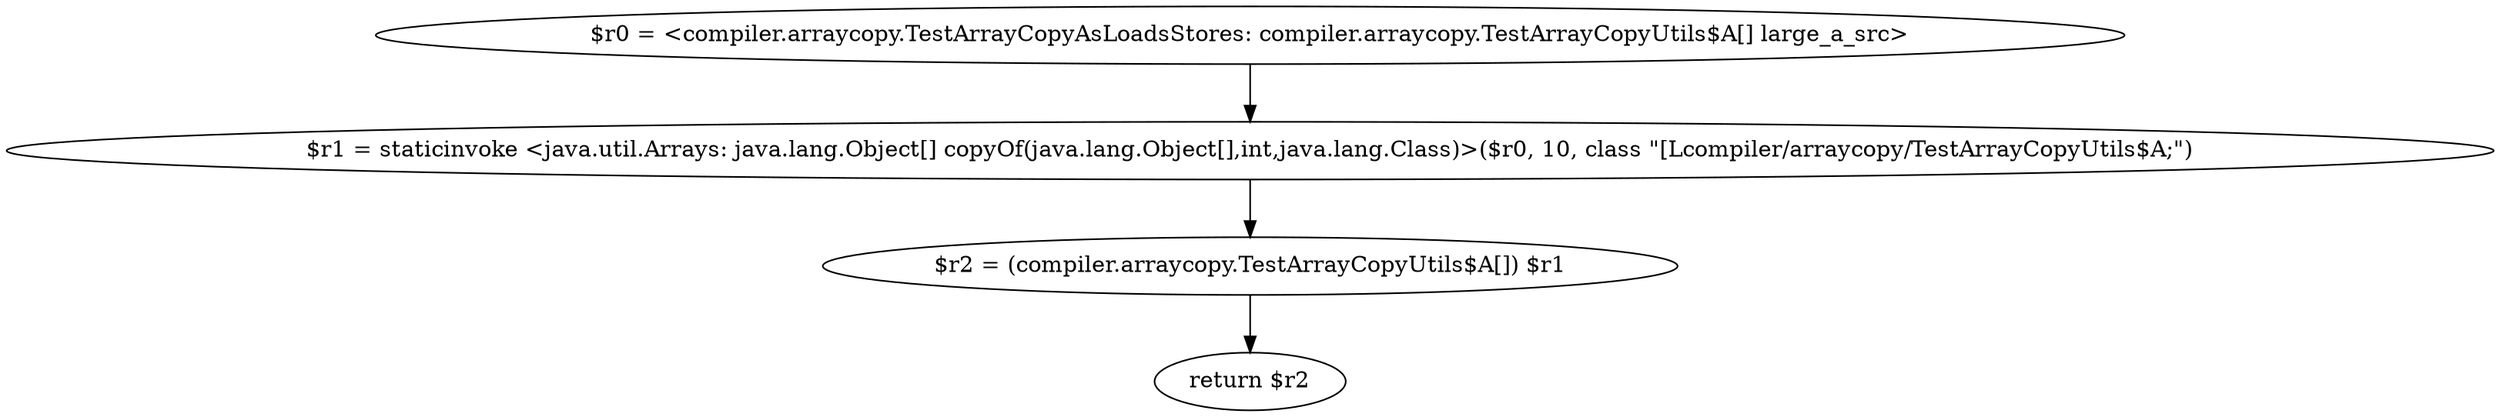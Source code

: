 digraph "unitGraph" {
    "$r0 = <compiler.arraycopy.TestArrayCopyAsLoadsStores: compiler.arraycopy.TestArrayCopyUtils$A[] large_a_src>"
    "$r1 = staticinvoke <java.util.Arrays: java.lang.Object[] copyOf(java.lang.Object[],int,java.lang.Class)>($r0, 10, class \"[Lcompiler/arraycopy/TestArrayCopyUtils$A;\")"
    "$r2 = (compiler.arraycopy.TestArrayCopyUtils$A[]) $r1"
    "return $r2"
    "$r0 = <compiler.arraycopy.TestArrayCopyAsLoadsStores: compiler.arraycopy.TestArrayCopyUtils$A[] large_a_src>"->"$r1 = staticinvoke <java.util.Arrays: java.lang.Object[] copyOf(java.lang.Object[],int,java.lang.Class)>($r0, 10, class \"[Lcompiler/arraycopy/TestArrayCopyUtils$A;\")";
    "$r1 = staticinvoke <java.util.Arrays: java.lang.Object[] copyOf(java.lang.Object[],int,java.lang.Class)>($r0, 10, class \"[Lcompiler/arraycopy/TestArrayCopyUtils$A;\")"->"$r2 = (compiler.arraycopy.TestArrayCopyUtils$A[]) $r1";
    "$r2 = (compiler.arraycopy.TestArrayCopyUtils$A[]) $r1"->"return $r2";
}
